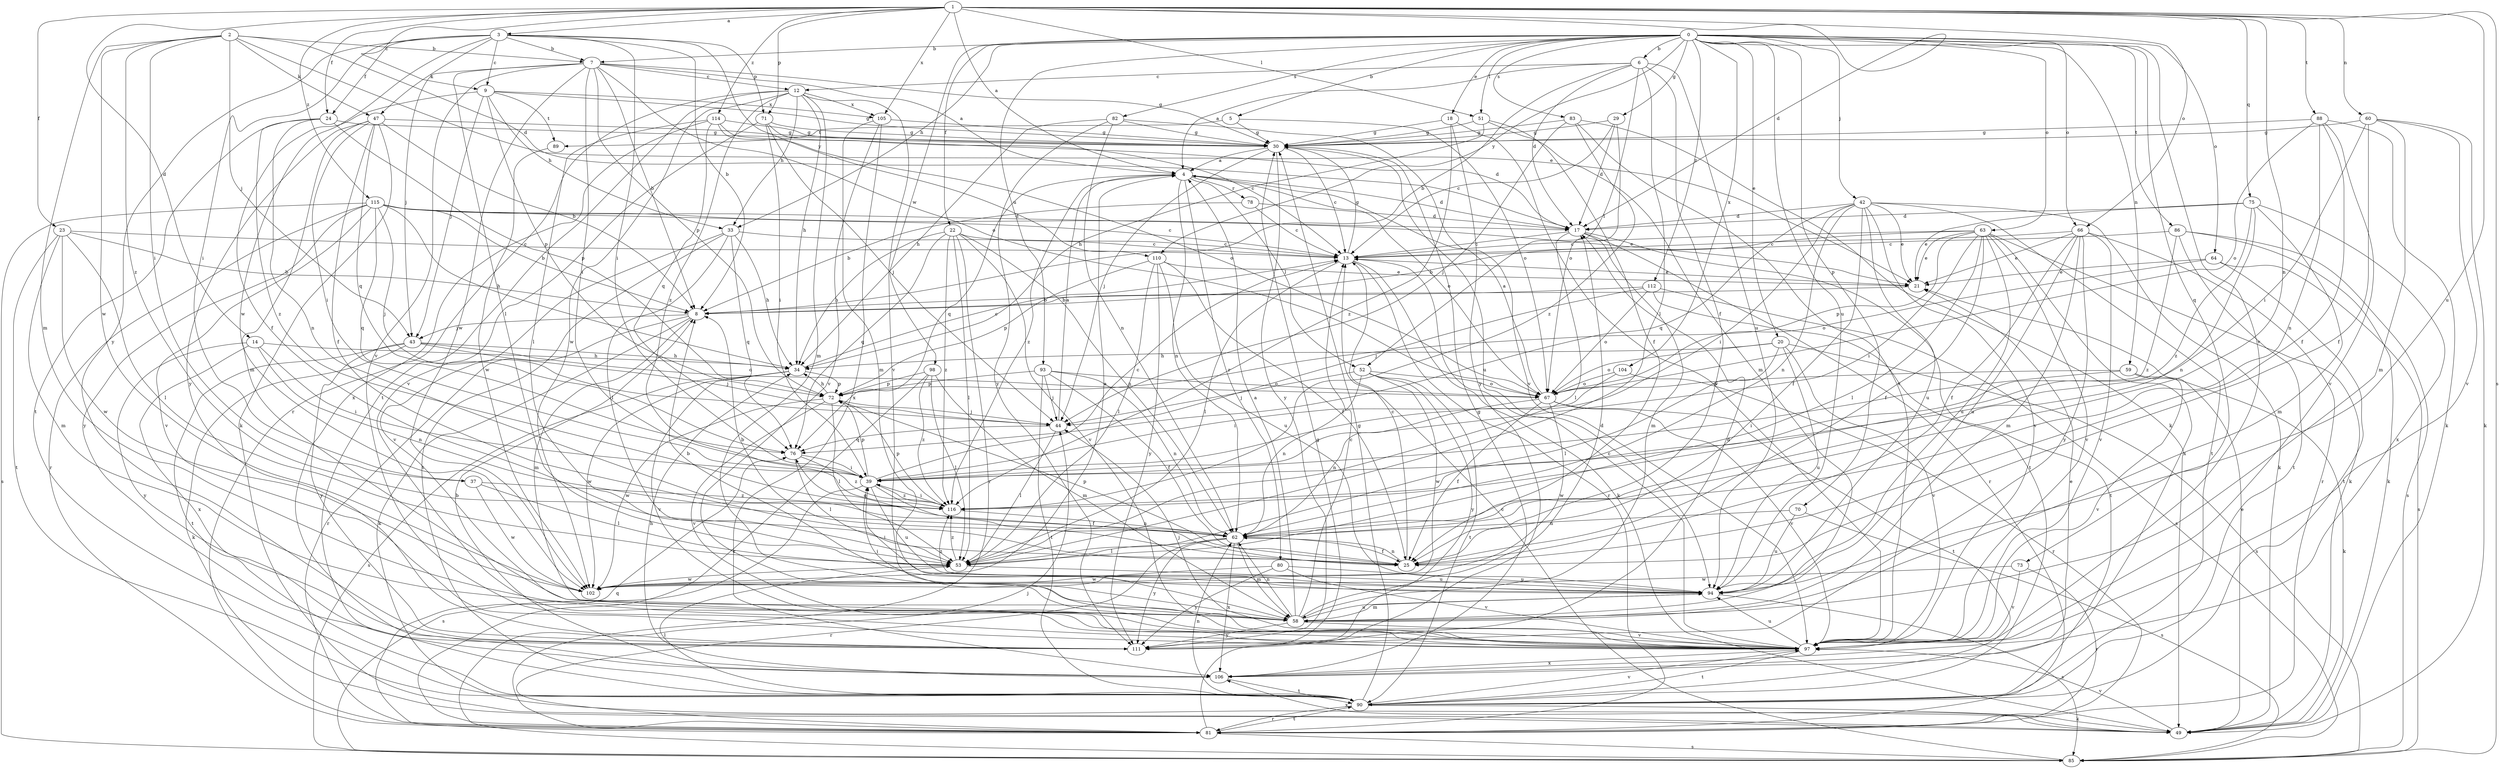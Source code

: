 strict digraph  {
0;
1;
2;
3;
4;
5;
6;
7;
8;
9;
12;
13;
14;
17;
18;
20;
21;
22;
23;
24;
25;
29;
30;
33;
34;
37;
39;
42;
43;
44;
47;
49;
51;
52;
53;
58;
59;
60;
62;
63;
64;
66;
67;
70;
71;
72;
73;
75;
76;
78;
80;
81;
82;
83;
85;
86;
88;
89;
90;
93;
94;
97;
98;
102;
104;
105;
106;
110;
111;
112;
114;
115;
116;
0 -> 5  [label=b];
0 -> 6  [label=b];
0 -> 7  [label=b];
0 -> 18  [label=e];
0 -> 20  [label=e];
0 -> 22  [label=f];
0 -> 29  [label=g];
0 -> 33  [label=h];
0 -> 42  [label=j];
0 -> 51  [label=l];
0 -> 59  [label=n];
0 -> 63  [label=o];
0 -> 64  [label=o];
0 -> 66  [label=o];
0 -> 70  [label=p];
0 -> 73  [label=q];
0 -> 82  [label=s];
0 -> 83  [label=s];
0 -> 86  [label=t];
0 -> 93  [label=u];
0 -> 94  [label=u];
0 -> 97  [label=v];
0 -> 98  [label=w];
0 -> 104  [label=x];
0 -> 110  [label=y];
0 -> 112  [label=z];
1 -> 3  [label=a];
1 -> 4  [label=a];
1 -> 9  [label=c];
1 -> 14  [label=d];
1 -> 17  [label=d];
1 -> 23  [label=f];
1 -> 24  [label=f];
1 -> 51  [label=l];
1 -> 60  [label=n];
1 -> 62  [label=n];
1 -> 66  [label=o];
1 -> 71  [label=p];
1 -> 75  [label=q];
1 -> 85  [label=s];
1 -> 88  [label=t];
1 -> 94  [label=u];
1 -> 105  [label=x];
1 -> 114  [label=z];
1 -> 115  [label=z];
2 -> 7  [label=b];
2 -> 17  [label=d];
2 -> 21  [label=e];
2 -> 37  [label=i];
2 -> 43  [label=j];
2 -> 47  [label=k];
2 -> 58  [label=m];
2 -> 102  [label=w];
2 -> 116  [label=z];
3 -> 7  [label=b];
3 -> 8  [label=b];
3 -> 9  [label=c];
3 -> 24  [label=f];
3 -> 37  [label=i];
3 -> 39  [label=i];
3 -> 47  [label=k];
3 -> 71  [label=p];
3 -> 102  [label=w];
3 -> 110  [label=y];
3 -> 111  [label=y];
4 -> 17  [label=d];
4 -> 52  [label=l];
4 -> 62  [label=n];
4 -> 67  [label=o];
4 -> 76  [label=q];
4 -> 78  [label=r];
4 -> 80  [label=r];
4 -> 116  [label=z];
5 -> 30  [label=g];
5 -> 67  [label=o];
5 -> 89  [label=t];
6 -> 4  [label=a];
6 -> 8  [label=b];
6 -> 12  [label=c];
6 -> 17  [label=d];
6 -> 25  [label=f];
6 -> 52  [label=l];
6 -> 53  [label=l];
6 -> 94  [label=u];
7 -> 4  [label=a];
7 -> 8  [label=b];
7 -> 12  [label=c];
7 -> 30  [label=g];
7 -> 39  [label=i];
7 -> 43  [label=j];
7 -> 53  [label=l];
7 -> 67  [label=o];
7 -> 72  [label=p];
7 -> 97  [label=v];
7 -> 102  [label=w];
8 -> 43  [label=j];
8 -> 49  [label=k];
8 -> 58  [label=m];
8 -> 81  [label=r];
9 -> 25  [label=f];
9 -> 30  [label=g];
9 -> 33  [label=h];
9 -> 43  [label=j];
9 -> 72  [label=p];
9 -> 89  [label=t];
9 -> 105  [label=x];
12 -> 33  [label=h];
12 -> 34  [label=h];
12 -> 58  [label=m];
12 -> 81  [label=r];
12 -> 90  [label=t];
12 -> 97  [label=v];
12 -> 102  [label=w];
12 -> 105  [label=x];
12 -> 116  [label=z];
13 -> 21  [label=e];
13 -> 30  [label=g];
13 -> 49  [label=k];
13 -> 53  [label=l];
13 -> 81  [label=r];
14 -> 34  [label=h];
14 -> 39  [label=i];
14 -> 62  [label=n];
14 -> 106  [label=x];
14 -> 111  [label=y];
17 -> 13  [label=c];
17 -> 53  [label=l];
17 -> 58  [label=m];
17 -> 81  [label=r];
17 -> 90  [label=t];
18 -> 30  [label=g];
18 -> 97  [label=v];
18 -> 111  [label=y];
18 -> 116  [label=z];
20 -> 34  [label=h];
20 -> 53  [label=l];
20 -> 67  [label=o];
20 -> 85  [label=s];
20 -> 94  [label=u];
20 -> 97  [label=v];
21 -> 8  [label=b];
22 -> 13  [label=c];
22 -> 34  [label=h];
22 -> 53  [label=l];
22 -> 62  [label=n];
22 -> 76  [label=q];
22 -> 81  [label=r];
22 -> 97  [label=v];
22 -> 116  [label=z];
23 -> 8  [label=b];
23 -> 13  [label=c];
23 -> 53  [label=l];
23 -> 58  [label=m];
23 -> 90  [label=t];
23 -> 102  [label=w];
24 -> 30  [label=g];
24 -> 62  [label=n];
24 -> 72  [label=p];
24 -> 90  [label=t];
24 -> 116  [label=z];
25 -> 8  [label=b];
25 -> 13  [label=c];
25 -> 62  [label=n];
25 -> 72  [label=p];
29 -> 13  [label=c];
29 -> 17  [label=d];
29 -> 30  [label=g];
29 -> 67  [label=o];
30 -> 4  [label=a];
30 -> 13  [label=c];
30 -> 44  [label=j];
30 -> 94  [label=u];
30 -> 111  [label=y];
33 -> 13  [label=c];
33 -> 34  [label=h];
33 -> 53  [label=l];
33 -> 76  [label=q];
33 -> 90  [label=t];
33 -> 97  [label=v];
34 -> 13  [label=c];
34 -> 72  [label=p];
34 -> 85  [label=s];
34 -> 97  [label=v];
34 -> 102  [label=w];
37 -> 53  [label=l];
37 -> 102  [label=w];
37 -> 116  [label=z];
39 -> 13  [label=c];
39 -> 25  [label=f];
39 -> 72  [label=p];
39 -> 85  [label=s];
39 -> 94  [label=u];
39 -> 116  [label=z];
42 -> 17  [label=d];
42 -> 21  [label=e];
42 -> 25  [label=f];
42 -> 39  [label=i];
42 -> 49  [label=k];
42 -> 62  [label=n];
42 -> 76  [label=q];
42 -> 90  [label=t];
42 -> 94  [label=u];
42 -> 97  [label=v];
43 -> 34  [label=h];
43 -> 44  [label=j];
43 -> 49  [label=k];
43 -> 67  [label=o];
43 -> 90  [label=t];
43 -> 111  [label=y];
44 -> 4  [label=a];
44 -> 53  [label=l];
44 -> 76  [label=q];
47 -> 8  [label=b];
47 -> 25  [label=f];
47 -> 30  [label=g];
47 -> 39  [label=i];
47 -> 49  [label=k];
47 -> 58  [label=m];
47 -> 76  [label=q];
47 -> 111  [label=y];
49 -> 21  [label=e];
49 -> 97  [label=v];
49 -> 106  [label=x];
51 -> 25  [label=f];
51 -> 30  [label=g];
51 -> 34  [label=h];
51 -> 58  [label=m];
52 -> 44  [label=j];
52 -> 62  [label=n];
52 -> 67  [label=o];
52 -> 90  [label=t];
52 -> 102  [label=w];
52 -> 111  [label=y];
53 -> 94  [label=u];
53 -> 102  [label=w];
53 -> 116  [label=z];
58 -> 4  [label=a];
58 -> 13  [label=c];
58 -> 17  [label=d];
58 -> 39  [label=i];
58 -> 62  [label=n];
58 -> 94  [label=u];
58 -> 97  [label=v];
58 -> 111  [label=y];
59 -> 39  [label=i];
59 -> 49  [label=k];
59 -> 67  [label=o];
59 -> 97  [label=v];
60 -> 25  [label=f];
60 -> 30  [label=g];
60 -> 39  [label=i];
60 -> 49  [label=k];
60 -> 58  [label=m];
60 -> 97  [label=v];
62 -> 25  [label=f];
62 -> 53  [label=l];
62 -> 58  [label=m];
62 -> 76  [label=q];
62 -> 81  [label=r];
62 -> 106  [label=x];
62 -> 111  [label=y];
63 -> 8  [label=b];
63 -> 13  [label=c];
63 -> 21  [label=e];
63 -> 25  [label=f];
63 -> 39  [label=i];
63 -> 49  [label=k];
63 -> 53  [label=l];
63 -> 72  [label=p];
63 -> 94  [label=u];
63 -> 97  [label=v];
63 -> 106  [label=x];
64 -> 21  [label=e];
64 -> 67  [label=o];
64 -> 85  [label=s];
64 -> 90  [label=t];
66 -> 13  [label=c];
66 -> 21  [label=e];
66 -> 25  [label=f];
66 -> 58  [label=m];
66 -> 81  [label=r];
66 -> 94  [label=u];
66 -> 97  [label=v];
66 -> 111  [label=y];
67 -> 4  [label=a];
67 -> 25  [label=f];
67 -> 62  [label=n];
67 -> 90  [label=t];
67 -> 97  [label=v];
67 -> 102  [label=w];
70 -> 62  [label=n];
70 -> 85  [label=s];
70 -> 94  [label=u];
71 -> 13  [label=c];
71 -> 30  [label=g];
71 -> 39  [label=i];
71 -> 44  [label=j];
71 -> 97  [label=v];
72 -> 34  [label=h];
72 -> 44  [label=j];
72 -> 53  [label=l];
72 -> 97  [label=v];
72 -> 102  [label=w];
73 -> 81  [label=r];
73 -> 97  [label=v];
73 -> 102  [label=w];
75 -> 17  [label=d];
75 -> 21  [label=e];
75 -> 58  [label=m];
75 -> 62  [label=n];
75 -> 106  [label=x];
75 -> 116  [label=z];
76 -> 39  [label=i];
76 -> 53  [label=l];
76 -> 116  [label=z];
78 -> 8  [label=b];
78 -> 13  [label=c];
78 -> 17  [label=d];
80 -> 94  [label=u];
80 -> 97  [label=v];
80 -> 102  [label=w];
80 -> 111  [label=y];
81 -> 30  [label=g];
81 -> 76  [label=q];
81 -> 85  [label=s];
81 -> 90  [label=t];
82 -> 30  [label=g];
82 -> 34  [label=h];
82 -> 62  [label=n];
82 -> 97  [label=v];
82 -> 111  [label=y];
83 -> 30  [label=g];
83 -> 44  [label=j];
83 -> 49  [label=k];
83 -> 97  [label=v];
83 -> 116  [label=z];
85 -> 13  [label=c];
85 -> 44  [label=j];
86 -> 13  [label=c];
86 -> 49  [label=k];
86 -> 85  [label=s];
86 -> 90  [label=t];
86 -> 116  [label=z];
88 -> 25  [label=f];
88 -> 30  [label=g];
88 -> 49  [label=k];
88 -> 62  [label=n];
88 -> 67  [label=o];
88 -> 97  [label=v];
89 -> 102  [label=w];
90 -> 30  [label=g];
90 -> 49  [label=k];
90 -> 53  [label=l];
90 -> 62  [label=n];
90 -> 81  [label=r];
90 -> 97  [label=v];
93 -> 25  [label=f];
93 -> 44  [label=j];
93 -> 62  [label=n];
93 -> 67  [label=o];
93 -> 72  [label=p];
93 -> 90  [label=t];
94 -> 8  [label=b];
94 -> 39  [label=i];
94 -> 58  [label=m];
94 -> 85  [label=s];
94 -> 116  [label=z];
97 -> 13  [label=c];
97 -> 44  [label=j];
97 -> 90  [label=t];
97 -> 94  [label=u];
97 -> 106  [label=x];
98 -> 53  [label=l];
98 -> 58  [label=m];
98 -> 72  [label=p];
98 -> 81  [label=r];
98 -> 116  [label=z];
102 -> 4  [label=a];
104 -> 39  [label=i];
104 -> 67  [label=o];
104 -> 81  [label=r];
105 -> 30  [label=g];
105 -> 58  [label=m];
105 -> 97  [label=v];
105 -> 106  [label=x];
106 -> 8  [label=b];
106 -> 21  [label=e];
106 -> 30  [label=g];
106 -> 34  [label=h];
106 -> 90  [label=t];
110 -> 21  [label=e];
110 -> 25  [label=f];
110 -> 53  [label=l];
110 -> 72  [label=p];
110 -> 94  [label=u];
110 -> 111  [label=y];
111 -> 17  [label=d];
112 -> 8  [label=b];
112 -> 44  [label=j];
112 -> 67  [label=o];
112 -> 85  [label=s];
112 -> 90  [label=t];
114 -> 17  [label=d];
114 -> 30  [label=g];
114 -> 53  [label=l];
114 -> 67  [label=o];
114 -> 76  [label=q];
114 -> 106  [label=x];
115 -> 8  [label=b];
115 -> 13  [label=c];
115 -> 17  [label=d];
115 -> 21  [label=e];
115 -> 34  [label=h];
115 -> 44  [label=j];
115 -> 76  [label=q];
115 -> 81  [label=r];
115 -> 85  [label=s];
115 -> 97  [label=v];
115 -> 111  [label=y];
116 -> 39  [label=i];
116 -> 62  [label=n];
116 -> 72  [label=p];
}
